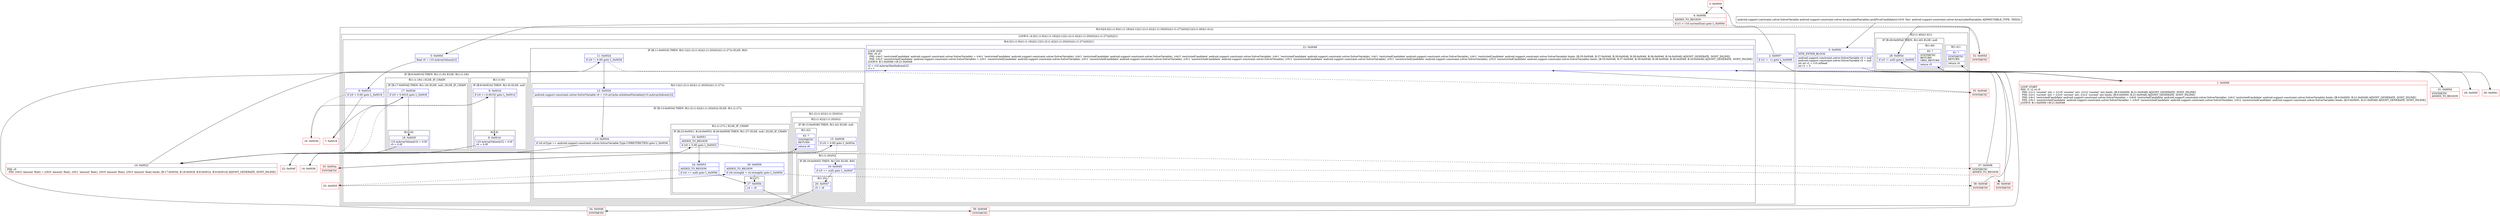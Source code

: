 digraph "CFG forandroid.support.constraint.solver.ArrayLinkedVariables.pickPivotCandidate()Landroid\/support\/constraint\/solver\/SolverVariable;" {
subgraph cluster_Region_1857483409 {
label = "R(3:0|(4:5|(1:(1:9))(1:(1:18))|(2:12|(1:(2:(1:42)|(1:(1:20)(0))))(1:(1:27)))(0)|21)|(2:(1:40)|(1:41)))";
node [shape=record,color=blue];
Node_0 [shape=record,label="{0\:\ 0x0000|MTH_ENTER_BLOCK\l|android.support.constraint.solver.SolverVariable r4 = null\landroid.support.constraint.solver.SolverVariable r5 = null\lint int r2 = r10.mHead\lint r1 = 0\l}"];
subgraph cluster_LoopRegion_703726276 {
label = "LOOP:0: (4:5|(1:(1:9))(1:(1:18))|(2:12|(1:(2:(1:42)|(1:(1:20)(0))))(1:(1:27)))(0)|21)";
node [shape=record,color=blue];
Node_2 [shape=record,label="{2\:\ 0x0007|if (r2 != \-1) goto L_0x0009\l}"];
subgraph cluster_Region_2026261615 {
label = "R(4:5|(1:(1:9))(1:(1:18))|(2:12|(1:(2:(1:42)|(1:(1:20)(0))))(1:(1:27)))(0)|21)";
node [shape=record,color=blue];
Node_5 [shape=record,label="{5\:\ 0x000d|float r0 = r10.mArrayValues[r2]\l}"];
subgraph cluster_IfRegion_1210093320 {
label = "IF [B:6:0x0016] THEN: R(1:(1:9)) ELSE: R(1:(1:18))";
node [shape=record,color=blue];
Node_6 [shape=record,label="{6\:\ 0x0016|if (r0 \< 0.0f) goto L_0x0018\l}"];
subgraph cluster_Region_677693243 {
label = "R(1:(1:9))";
node [shape=record,color=blue];
subgraph cluster_IfRegion_440128388 {
label = "IF [B:8:0x001b] THEN: R(1:9) ELSE: null";
node [shape=record,color=blue];
Node_8 [shape=record,label="{8\:\ 0x001b|if (r0 \> (\-0.001f)) goto L_0x001d\l}"];
subgraph cluster_Region_992816260 {
label = "R(1:9)";
node [shape=record,color=blue];
Node_9 [shape=record,label="{9\:\ 0x001d|r10.mArrayValues[r2] = 0.0f\lr0 = 0.0f\l}"];
}
}
}
subgraph cluster_Region_384313223 {
label = "R(1:(1:18)) | ELSE_IF_CHAIN\l";
node [shape=record,color=blue];
subgraph cluster_IfRegion_931908794 {
label = "IF [B:17:0x003d] THEN: R(1:18) ELSE: null | ELSE_IF_CHAIN\l";
node [shape=record,color=blue];
Node_17 [shape=record,label="{17\:\ 0x003d|if (r0 \< 0.001f) goto L_0x003f\l}"];
subgraph cluster_Region_991089128 {
label = "R(1:18)";
node [shape=record,color=blue];
Node_18 [shape=record,label="{18\:\ 0x003f|r10.mArrayValues[r2] = 0.0f\lr0 = 0.0f\l}"];
}
}
}
}
subgraph cluster_IfRegion_752043589 {
label = "IF [B:11:0x0024] THEN: R(2:12|(1:(2:(1:42)|(1:(1:20)(0))))(1:(1:27))) ELSE: R(0)";
node [shape=record,color=blue];
Node_11 [shape=record,label="{11\:\ 0x0024|if (r0 != 0.0f) goto L_0x0026\l}"];
subgraph cluster_Region_1912428497 {
label = "R(2:12|(1:(2:(1:42)|(1:(1:20)(0))))(1:(1:27)))";
node [shape=record,color=blue];
Node_12 [shape=record,label="{12\:\ 0x0026|android.support.constraint.solver.SolverVariable r6 = r10.mCache.mIndexedVariables[r10.mArrayIndices[r2]]\l}"];
subgraph cluster_IfRegion_614767719 {
label = "IF [B:13:0x0034] THEN: R(1:(2:(1:42)|(1:(1:20)(0)))) ELSE: R(1:(1:27))";
node [shape=record,color=blue];
Node_13 [shape=record,label="{13\:\ 0x0034|if (r6.mType == android.support.constraint.solver.SolverVariable.Type.UNRESTRICTED) goto L_0x0036\l}"];
subgraph cluster_Region_1141784322 {
label = "R(1:(2:(1:42)|(1:(1:20)(0))))";
node [shape=record,color=blue];
subgraph cluster_Region_2070759469 {
label = "R(2:(1:42)|(1:(1:20)(0)))";
node [shape=record,color=blue];
subgraph cluster_IfRegion_1615315992 {
label = "IF [B:15:0x0038] THEN: R(1:42) ELSE: null";
node [shape=record,color=blue];
Node_15 [shape=record,label="{15\:\ 0x0038|if (r0 \< 0.0f) goto L_0x003a\l}"];
subgraph cluster_Region_1302555221 {
label = "R(1:42)";
node [shape=record,color=blue];
Node_42 [shape=record,label="{42\:\ ?|SYNTHETIC\lRETURN\l|return r6\l}"];
}
}
subgraph cluster_Region_1975391588 {
label = "R(1:(1:20)(0))";
node [shape=record,color=blue];
subgraph cluster_IfRegion_2030378007 {
label = "IF [B:19:0x0045] THEN: R(1:20) ELSE: R(0)";
node [shape=record,color=blue];
Node_19 [shape=record,label="{19\:\ 0x0045|if (r5 == null) goto L_0x0047\l}"];
subgraph cluster_Region_1571919487 {
label = "R(1:20)";
node [shape=record,color=blue];
Node_20 [shape=record,label="{20\:\ 0x0047|r5 = r6\l}"];
}
subgraph cluster_Region_582864971 {
label = "R(0)";
node [shape=record,color=blue];
}
}
}
}
}
subgraph cluster_Region_394140977 {
label = "R(1:(1:27)) | ELSE_IF_CHAIN\l";
node [shape=record,color=blue];
subgraph cluster_IfRegion_201445232 {
label = "IF [B:23:0x0051, B:24:0x0053, B:26:0x0059] THEN: R(1:27) ELSE: null | ELSE_IF_CHAIN\l";
node [shape=record,color=blue];
Node_23 [shape=record,label="{23\:\ 0x0051|ADDED_TO_REGION\l|if (r0 \< 0.0f) goto L_0x0053\l}"];
Node_24 [shape=record,label="{24\:\ 0x0053|ADDED_TO_REGION\l|if (r4 == null) goto L_0x005b\l}"];
Node_26 [shape=record,label="{26\:\ 0x0059|ADDED_TO_REGION\l|if (r6.strength \< r4.strength) goto L_0x005b\l}"];
subgraph cluster_Region_1398733279 {
label = "R(1:27)";
node [shape=record,color=blue];
Node_27 [shape=record,label="{27\:\ 0x005b|r4 = r6\l}"];
}
}
}
}
}
subgraph cluster_Region_113443795 {
label = "R(0)";
node [shape=record,color=blue];
}
}
Node_21 [shape=record,label="{21\:\ 0x0048|LOOP_END\lPHI: r4 r5 \l  PHI: (r4v2 'restrictedCandidate' android.support.constraint.solver.SolverVariable) = (r4v1 'restrictedCandidate' android.support.constraint.solver.SolverVariable), (r4v1 'restrictedCandidate' android.support.constraint.solver.SolverVariable), (r4v3 'restrictedCandidate' android.support.constraint.solver.SolverVariable), (r4v1 'restrictedCandidate' android.support.constraint.solver.SolverVariable), (r4v1 'restrictedCandidate' android.support.constraint.solver.SolverVariable), (r4v1 'restrictedCandidate' android.support.constraint.solver.SolverVariable) binds: [B:35:0x0048, B:37:0x0048, B:39:0x0048, B:38:0x0048, B:36:0x0048, B:34:0x0048] A[DONT_GENERATE, DONT_INLINE]\l  PHI: (r5v2 'unrestrictedCandidate' android.support.constraint.solver.SolverVariable) = (r5v1 'unrestrictedCandidate' android.support.constraint.solver.SolverVariable), (r5v1 'unrestrictedCandidate' android.support.constraint.solver.SolverVariable), (r5v1 'unrestrictedCandidate' android.support.constraint.solver.SolverVariable), (r5v1 'unrestrictedCandidate' android.support.constraint.solver.SolverVariable), (r5v1 'unrestrictedCandidate' android.support.constraint.solver.SolverVariable), (r5v3 'unrestrictedCandidate' android.support.constraint.solver.SolverVariable) binds: [B:35:0x0048, B:37:0x0048, B:39:0x0048, B:38:0x0048, B:36:0x0048, B:34:0x0048] A[DONT_GENERATE, DONT_INLINE]\lLOOP:0: B:1:0x0006\-\>B:21:0x0048\l|r2 = r10.mArrayNextIndices[r2]\lr1++\l}"];
}
}
subgraph cluster_Region_55780186 {
label = "R(2:(1:40)|(1:41))";
node [shape=record,color=blue];
subgraph cluster_IfRegion_2080192008 {
label = "IF [B:28:0x005d] THEN: R(1:40) ELSE: null";
node [shape=record,color=blue];
Node_28 [shape=record,label="{28\:\ 0x005d|if (r5 != null) goto L_0x005f\l}"];
subgraph cluster_Region_697640268 {
label = "R(1:40)";
node [shape=record,color=blue];
Node_40 [shape=record,label="{40\:\ ?|SYNTHETIC\lRETURN\lORIG_RETURN\l|return r5\l}"];
}
}
subgraph cluster_Region_72011293 {
label = "R(1:41)";
node [shape=record,color=blue];
Node_41 [shape=record,label="{41\:\ ?|SYNTHETIC\lRETURN\l|return r4\l}"];
}
}
}
Node_1 [shape=record,color=red,label="{1\:\ 0x0006|LOOP_START\lPHI: r1 r2 r4 r5 \l  PHI: (r1v1 'counter' int) = (r1v0 'counter' int), (r1v2 'counter' int) binds: [B:0:0x0000, B:21:0x0048] A[DONT_GENERATE, DONT_INLINE]\l  PHI: (r2v1 'current' int) = (r2v0 'current' int), (r2v2 'current' int) binds: [B:0:0x0000, B:21:0x0048] A[DONT_GENERATE, DONT_INLINE]\l  PHI: (r4v1 'restrictedCandidate' android.support.constraint.solver.SolverVariable) = (r4v0 'restrictedCandidate' android.support.constraint.solver.SolverVariable), (r4v2 'restrictedCandidate' android.support.constraint.solver.SolverVariable) binds: [B:0:0x0000, B:21:0x0048] A[DONT_GENERATE, DONT_INLINE]\l  PHI: (r5v1 'unrestrictedCandidate' android.support.constraint.solver.SolverVariable) = (r5v0 'unrestrictedCandidate' android.support.constraint.solver.SolverVariable), (r5v2 'unrestrictedCandidate' android.support.constraint.solver.SolverVariable) binds: [B:0:0x0000, B:21:0x0048] A[DONT_GENERATE, DONT_INLINE]\lLOOP:0: B:1:0x0006\-\>B:21:0x0048\l}"];
Node_3 [shape=record,color=red,label="{3\:\ 0x0009}"];
Node_4 [shape=record,color=red,label="{4\:\ 0x000b|ADDED_TO_REGION\l|if (r1 \< r10.currentSize) goto L_0x000d\l}"];
Node_7 [shape=record,color=red,label="{7\:\ 0x0018}"];
Node_10 [shape=record,color=red,label="{10\:\ 0x0022|PHI: r0 \l  PHI: (r0v2 'amount' float) = (r0v0 'amount' float), (r0v1 'amount' float), (r0v0 'amount' float), (r0v3 'amount' float) binds: [B:17:0x003d, B:18:0x003f, B:8:0x001b, B:9:0x001d] A[DONT_GENERATE, DONT_INLINE]\l}"];
Node_14 [shape=record,color=red,label="{14\:\ 0x0036}"];
Node_16 [shape=record,color=red,label="{16\:\ 0x003b}"];
Node_22 [shape=record,color=red,label="{22\:\ 0x004f}"];
Node_25 [shape=record,color=red,label="{25\:\ 0x0055}"];
Node_29 [shape=record,color=red,label="{29\:\ 0x005f}"];
Node_30 [shape=record,color=red,label="{30\:\ 0x0061}"];
Node_31 [shape=record,color=red,label="{31\:\ 0x005d|SYNTHETIC\lADDED_TO_REGION\l}"];
Node_32 [shape=record,color=red,label="{32\:\ 0x005d|SYNTHETIC\l}"];
Node_33 [shape=record,color=red,label="{33\:\ 0x003a|SYNTHETIC\l}"];
Node_34 [shape=record,color=red,label="{34\:\ 0x0048|SYNTHETIC\l}"];
Node_35 [shape=record,color=red,label="{35\:\ 0x0048|SYNTHETIC\l}"];
Node_36 [shape=record,color=red,label="{36\:\ 0x0048|SYNTHETIC\l}"];
Node_37 [shape=record,color=red,label="{37\:\ 0x0048|SYNTHETIC\lADDED_TO_REGION\l}"];
Node_38 [shape=record,color=red,label="{38\:\ 0x0048|SYNTHETIC\l}"];
Node_39 [shape=record,color=red,label="{39\:\ 0x0048|SYNTHETIC\l}"];
MethodNode[shape=record,label="{android.support.constraint.solver.SolverVariable android.support.constraint.solver.ArrayLinkedVariables.pickPivotCandidate((r10v0 'this' android.support.constraint.solver.ArrayLinkedVariables A[IMMUTABLE_TYPE, THIS])) }"];
MethodNode -> Node_0;
Node_0 -> Node_1;
Node_2 -> Node_3;
Node_2 -> Node_31[style=dashed];
Node_5 -> Node_6;
Node_6 -> Node_7;
Node_6 -> Node_16[style=dashed];
Node_8 -> Node_9;
Node_8 -> Node_10[style=dashed];
Node_9 -> Node_10;
Node_17 -> Node_10[style=dashed];
Node_17 -> Node_18;
Node_18 -> Node_10;
Node_11 -> Node_12;
Node_11 -> Node_35[style=dashed];
Node_12 -> Node_13;
Node_13 -> Node_14;
Node_13 -> Node_22[style=dashed];
Node_15 -> Node_19[style=dashed];
Node_15 -> Node_33;
Node_19 -> Node_20;
Node_19 -> Node_36[style=dashed];
Node_20 -> Node_34;
Node_23 -> Node_24;
Node_23 -> Node_37[style=dashed];
Node_24 -> Node_25[style=dashed];
Node_24 -> Node_27;
Node_26 -> Node_27;
Node_26 -> Node_38[style=dashed];
Node_27 -> Node_39;
Node_21 -> Node_1;
Node_28 -> Node_29;
Node_28 -> Node_30[style=dashed];
Node_1 -> Node_2;
Node_3 -> Node_4;
Node_4 -> Node_5;
Node_4 -> Node_32[style=dashed];
Node_7 -> Node_8;
Node_10 -> Node_11;
Node_14 -> Node_15;
Node_16 -> Node_17;
Node_22 -> Node_23;
Node_25 -> Node_26;
Node_29 -> Node_40;
Node_30 -> Node_41;
Node_31 -> Node_28;
Node_32 -> Node_28;
Node_33 -> Node_42;
Node_34 -> Node_21;
Node_35 -> Node_21;
Node_36 -> Node_21;
Node_37 -> Node_21;
Node_38 -> Node_21;
Node_39 -> Node_21;
}

